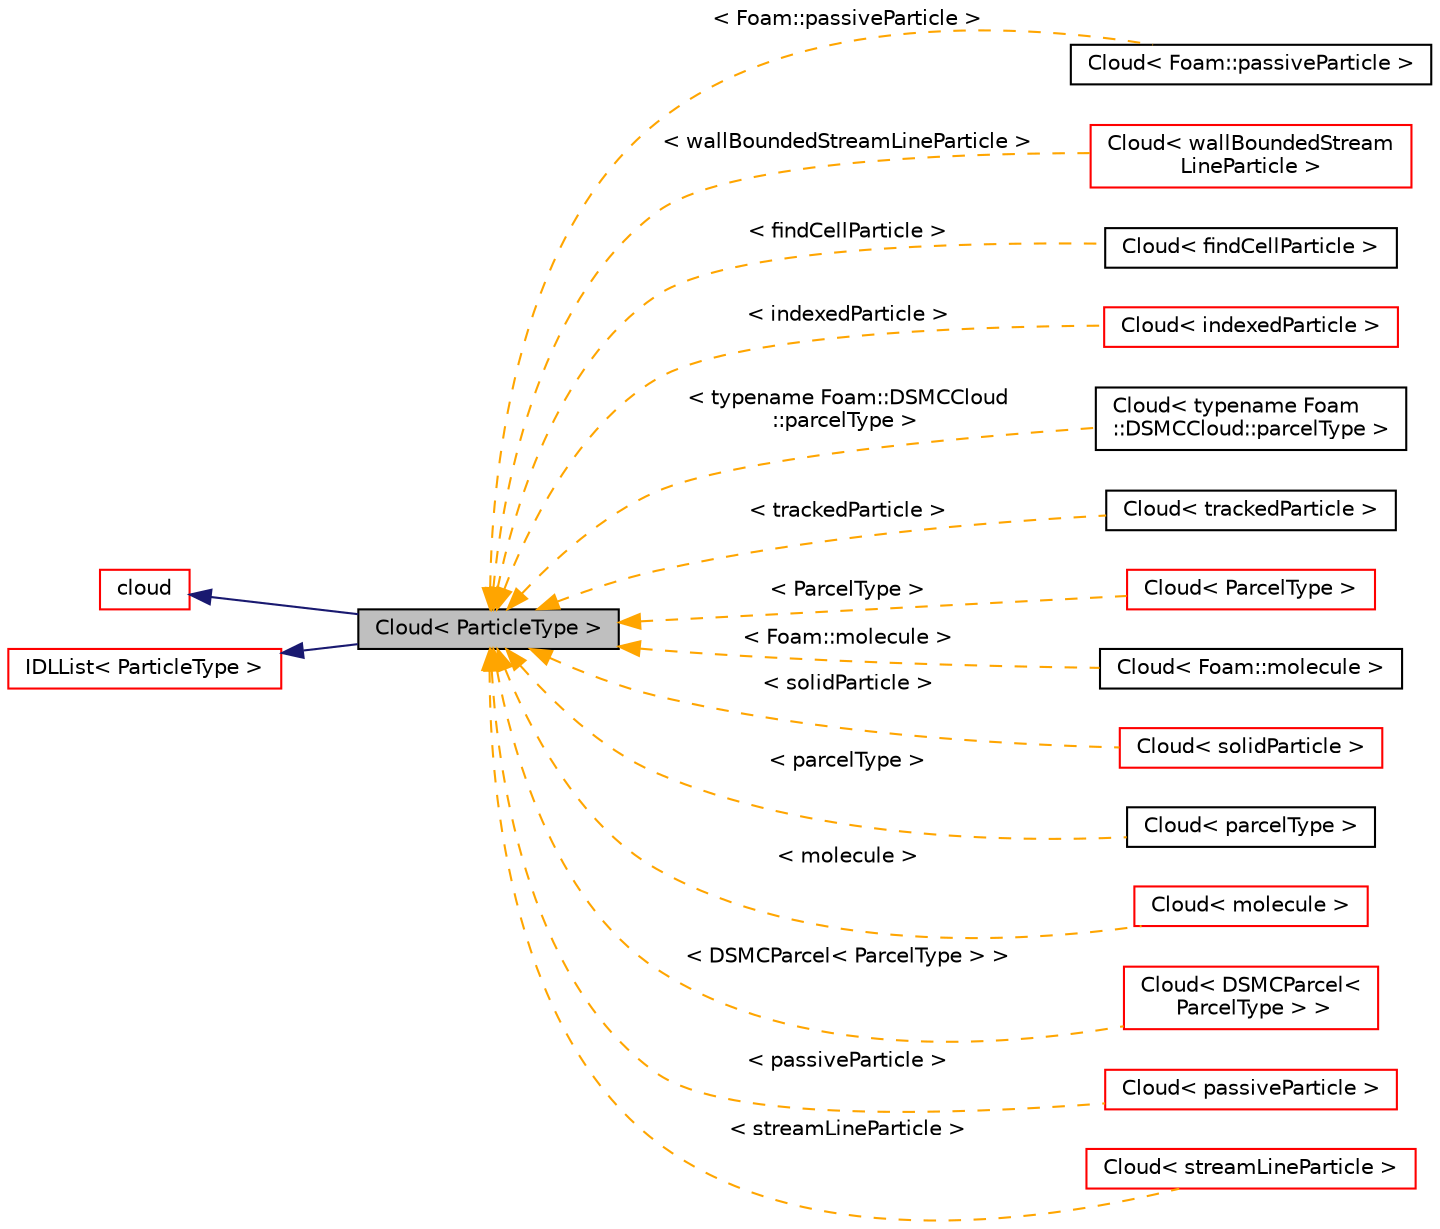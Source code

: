 digraph "Cloud&lt; ParticleType &gt;"
{
  bgcolor="transparent";
  edge [fontname="Helvetica",fontsize="10",labelfontname="Helvetica",labelfontsize="10"];
  node [fontname="Helvetica",fontsize="10",shape=record];
  rankdir="LR";
  Node1 [label="Cloud\< ParticleType \>",height=0.2,width=0.4,color="black", fillcolor="grey75", style="filled", fontcolor="black"];
  Node2 -> Node1 [dir="back",color="midnightblue",fontsize="10",style="solid",fontname="Helvetica"];
  Node2 [label="cloud",height=0.2,width=0.4,color="red",URL="$a00283.html",tooltip="A cloud is a collection of lagrangian particles. "];
  Node3 -> Node1 [dir="back",color="midnightblue",fontsize="10",style="solid",fontname="Helvetica"];
  Node3 [label="IDLList\< ParticleType \>",height=0.2,width=0.4,color="red",URL="$a01029.html"];
  Node1 -> Node4 [dir="back",color="orange",fontsize="10",style="dashed",label=" \< Foam::passiveParticle \>" ,fontname="Helvetica"];
  Node4 [label="Cloud\< Foam::passiveParticle \>",height=0.2,width=0.4,color="black",URL="$a00282.html"];
  Node1 -> Node5 [dir="back",color="orange",fontsize="10",style="dashed",label=" \< wallBoundedStreamLineParticle \>" ,fontname="Helvetica"];
  Node5 [label="Cloud\< wallBoundedStream\lLineParticle \>",height=0.2,width=0.4,color="red",URL="$a00282.html"];
  Node1 -> Node6 [dir="back",color="orange",fontsize="10",style="dashed",label=" \< findCellParticle \>" ,fontname="Helvetica"];
  Node6 [label="Cloud\< findCellParticle \>",height=0.2,width=0.4,color="black",URL="$a00282.html"];
  Node1 -> Node7 [dir="back",color="orange",fontsize="10",style="dashed",label=" \< indexedParticle \>" ,fontname="Helvetica"];
  Node7 [label="Cloud\< indexedParticle \>",height=0.2,width=0.4,color="red",URL="$a00282.html"];
  Node1 -> Node8 [dir="back",color="orange",fontsize="10",style="dashed",label=" \< typename Foam::DSMCCloud\l::parcelType \>" ,fontname="Helvetica"];
  Node8 [label="Cloud\< typename Foam\l::DSMCCloud::parcelType \>",height=0.2,width=0.4,color="black",URL="$a00282.html"];
  Node1 -> Node9 [dir="back",color="orange",fontsize="10",style="dashed",label=" \< trackedParticle \>" ,fontname="Helvetica"];
  Node9 [label="Cloud\< trackedParticle \>",height=0.2,width=0.4,color="black",URL="$a00282.html"];
  Node1 -> Node10 [dir="back",color="orange",fontsize="10",style="dashed",label=" \< ParcelType \>" ,fontname="Helvetica"];
  Node10 [label="Cloud\< ParcelType \>",height=0.2,width=0.4,color="red",URL="$a00282.html"];
  Node1 -> Node11 [dir="back",color="orange",fontsize="10",style="dashed",label=" \< Foam::molecule \>" ,fontname="Helvetica"];
  Node11 [label="Cloud\< Foam::molecule \>",height=0.2,width=0.4,color="black",URL="$a00282.html"];
  Node1 -> Node12 [dir="back",color="orange",fontsize="10",style="dashed",label=" \< solidParticle \>" ,fontname="Helvetica"];
  Node12 [label="Cloud\< solidParticle \>",height=0.2,width=0.4,color="red",URL="$a00282.html"];
  Node1 -> Node13 [dir="back",color="orange",fontsize="10",style="dashed",label=" \< parcelType \>" ,fontname="Helvetica"];
  Node13 [label="Cloud\< parcelType \>",height=0.2,width=0.4,color="black",URL="$a00282.html"];
  Node1 -> Node14 [dir="back",color="orange",fontsize="10",style="dashed",label=" \< molecule \>" ,fontname="Helvetica"];
  Node14 [label="Cloud\< molecule \>",height=0.2,width=0.4,color="red",URL="$a00282.html"];
  Node1 -> Node15 [dir="back",color="orange",fontsize="10",style="dashed",label=" \< DSMCParcel\< ParcelType \> \>" ,fontname="Helvetica"];
  Node15 [label="Cloud\< DSMCParcel\<\l ParcelType \> \>",height=0.2,width=0.4,color="red",URL="$a00282.html"];
  Node1 -> Node16 [dir="back",color="orange",fontsize="10",style="dashed",label=" \< passiveParticle \>" ,fontname="Helvetica"];
  Node16 [label="Cloud\< passiveParticle \>",height=0.2,width=0.4,color="red",URL="$a00282.html"];
  Node1 -> Node17 [dir="back",color="orange",fontsize="10",style="dashed",label=" \< streamLineParticle \>" ,fontname="Helvetica"];
  Node17 [label="Cloud\< streamLineParticle \>",height=0.2,width=0.4,color="red",URL="$a00282.html"];
}
